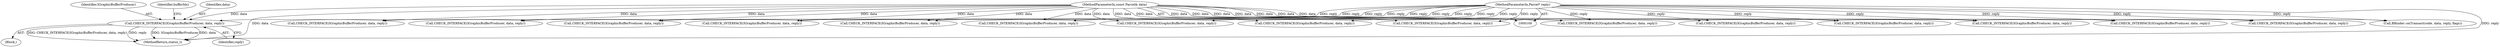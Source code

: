 digraph "0_Android_a30d7d90c4f718e46fb41a99b3d52800e1011b73_0@pointer" {
"1000111" [label="(Call,CHECK_INTERFACE(IGraphicBufferProducer, data, reply))"];
"1000102" [label="(MethodParameterIn,const Parcel& data)"];
"1000103" [label="(MethodParameterIn,Parcel* reply)"];
"1000596" [label="(MethodReturn,status_t)"];
"1000363" [label="(Call,CHECK_INTERFACE(IGraphicBufferProducer, data, reply))"];
"1000112" [label="(Identifier,IGraphicBufferProducer)"];
"1000298" [label="(Call,CHECK_INTERFACE(IGraphicBufferProducer, data, reply))"];
"1000413" [label="(Call,CHECK_INTERFACE(IGraphicBufferProducer, data, reply))"];
"1000230" [label="(Call,CHECK_INTERFACE(IGraphicBufferProducer, data, reply))"];
"1000164" [label="(Call,CHECK_INTERFACE(IGraphicBufferProducer, data, reply))"];
"1000249" [label="(Call,CHECK_INTERFACE(IGraphicBufferProducer, data, reply))"];
"1000582" [label="(Call,CHECK_INTERFACE(IGraphicBufferProducer, data, reply))"];
"1000480" [label="(Call,CHECK_INTERFACE(IGraphicBufferProducer, data, reply))"];
"1000117" [label="(Identifier,bufferIdx)"];
"1000110" [label="(Block,)"];
"1000542" [label="(Call,CHECK_INTERFACE(IGraphicBufferProducer, data, reply))"];
"1000111" [label="(Call,CHECK_INTERFACE(IGraphicBufferProducer, data, reply))"];
"1000591" [label="(Call,BBinder::onTransact(code, data, reply, flags))"];
"1000329" [label="(Call,CHECK_INTERFACE(IGraphicBufferProducer, data, reply))"];
"1000386" [label="(Call,CHECK_INTERFACE(IGraphicBufferProducer, data, reply))"];
"1000461" [label="(Call,CHECK_INTERFACE(IGraphicBufferProducer, data, reply))"];
"1000504" [label="(Call,CHECK_INTERFACE(IGraphicBufferProducer, data, reply))"];
"1000102" [label="(MethodParameterIn,const Parcel& data)"];
"1000563" [label="(Call,CHECK_INTERFACE(IGraphicBufferProducer, data, reply))"];
"1000103" [label="(MethodParameterIn,Parcel* reply)"];
"1000114" [label="(Identifier,reply)"];
"1000113" [label="(Identifier,data)"];
"1000145" [label="(Call,CHECK_INTERFACE(IGraphicBufferProducer, data, reply))"];
"1000111" -> "1000110"  [label="AST: "];
"1000111" -> "1000114"  [label="CFG: "];
"1000112" -> "1000111"  [label="AST: "];
"1000113" -> "1000111"  [label="AST: "];
"1000114" -> "1000111"  [label="AST: "];
"1000117" -> "1000111"  [label="CFG: "];
"1000111" -> "1000596"  [label="DDG: reply"];
"1000111" -> "1000596"  [label="DDG: IGraphicBufferProducer"];
"1000111" -> "1000596"  [label="DDG: data"];
"1000111" -> "1000596"  [label="DDG: CHECK_INTERFACE(IGraphicBufferProducer, data, reply)"];
"1000102" -> "1000111"  [label="DDG: data"];
"1000103" -> "1000111"  [label="DDG: reply"];
"1000102" -> "1000100"  [label="AST: "];
"1000102" -> "1000596"  [label="DDG: data"];
"1000102" -> "1000145"  [label="DDG: data"];
"1000102" -> "1000164"  [label="DDG: data"];
"1000102" -> "1000230"  [label="DDG: data"];
"1000102" -> "1000249"  [label="DDG: data"];
"1000102" -> "1000298"  [label="DDG: data"];
"1000102" -> "1000329"  [label="DDG: data"];
"1000102" -> "1000363"  [label="DDG: data"];
"1000102" -> "1000386"  [label="DDG: data"];
"1000102" -> "1000413"  [label="DDG: data"];
"1000102" -> "1000461"  [label="DDG: data"];
"1000102" -> "1000480"  [label="DDG: data"];
"1000102" -> "1000504"  [label="DDG: data"];
"1000102" -> "1000542"  [label="DDG: data"];
"1000102" -> "1000563"  [label="DDG: data"];
"1000102" -> "1000582"  [label="DDG: data"];
"1000102" -> "1000591"  [label="DDG: data"];
"1000103" -> "1000100"  [label="AST: "];
"1000103" -> "1000596"  [label="DDG: reply"];
"1000103" -> "1000145"  [label="DDG: reply"];
"1000103" -> "1000164"  [label="DDG: reply"];
"1000103" -> "1000230"  [label="DDG: reply"];
"1000103" -> "1000249"  [label="DDG: reply"];
"1000103" -> "1000298"  [label="DDG: reply"];
"1000103" -> "1000329"  [label="DDG: reply"];
"1000103" -> "1000363"  [label="DDG: reply"];
"1000103" -> "1000386"  [label="DDG: reply"];
"1000103" -> "1000413"  [label="DDG: reply"];
"1000103" -> "1000461"  [label="DDG: reply"];
"1000103" -> "1000480"  [label="DDG: reply"];
"1000103" -> "1000504"  [label="DDG: reply"];
"1000103" -> "1000542"  [label="DDG: reply"];
"1000103" -> "1000563"  [label="DDG: reply"];
"1000103" -> "1000582"  [label="DDG: reply"];
"1000103" -> "1000591"  [label="DDG: reply"];
}
